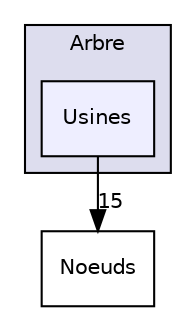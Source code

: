 digraph "DLL/Arbre/Usines" {
  compound=true
  node [ fontsize="10", fontname="Helvetica"];
  edge [ labelfontsize="10", labelfontname="Helvetica"];
  subgraph clusterdir_f9961c367f89cf83b005a4e7d2eeec99 {
    graph [ bgcolor="#ddddee", pencolor="black", label="Arbre" fontname="Helvetica", fontsize="10", URL="dir_f9961c367f89cf83b005a4e7d2eeec99.html"]
  dir_5c72b592c3296fb5017fdcad71b330bb [shape=box, label="Usines", style="filled", fillcolor="#eeeeff", pencolor="black", URL="dir_5c72b592c3296fb5017fdcad71b330bb.html"];
  }
  dir_a21bf1361205f3dfd9e19943b8e1d517 [shape=box label="Noeuds" URL="dir_a21bf1361205f3dfd9e19943b8e1d517.html"];
  dir_5c72b592c3296fb5017fdcad71b330bb->dir_a21bf1361205f3dfd9e19943b8e1d517 [headlabel="15", labeldistance=1.5 headhref="dir_000004_000003.html"];
}
